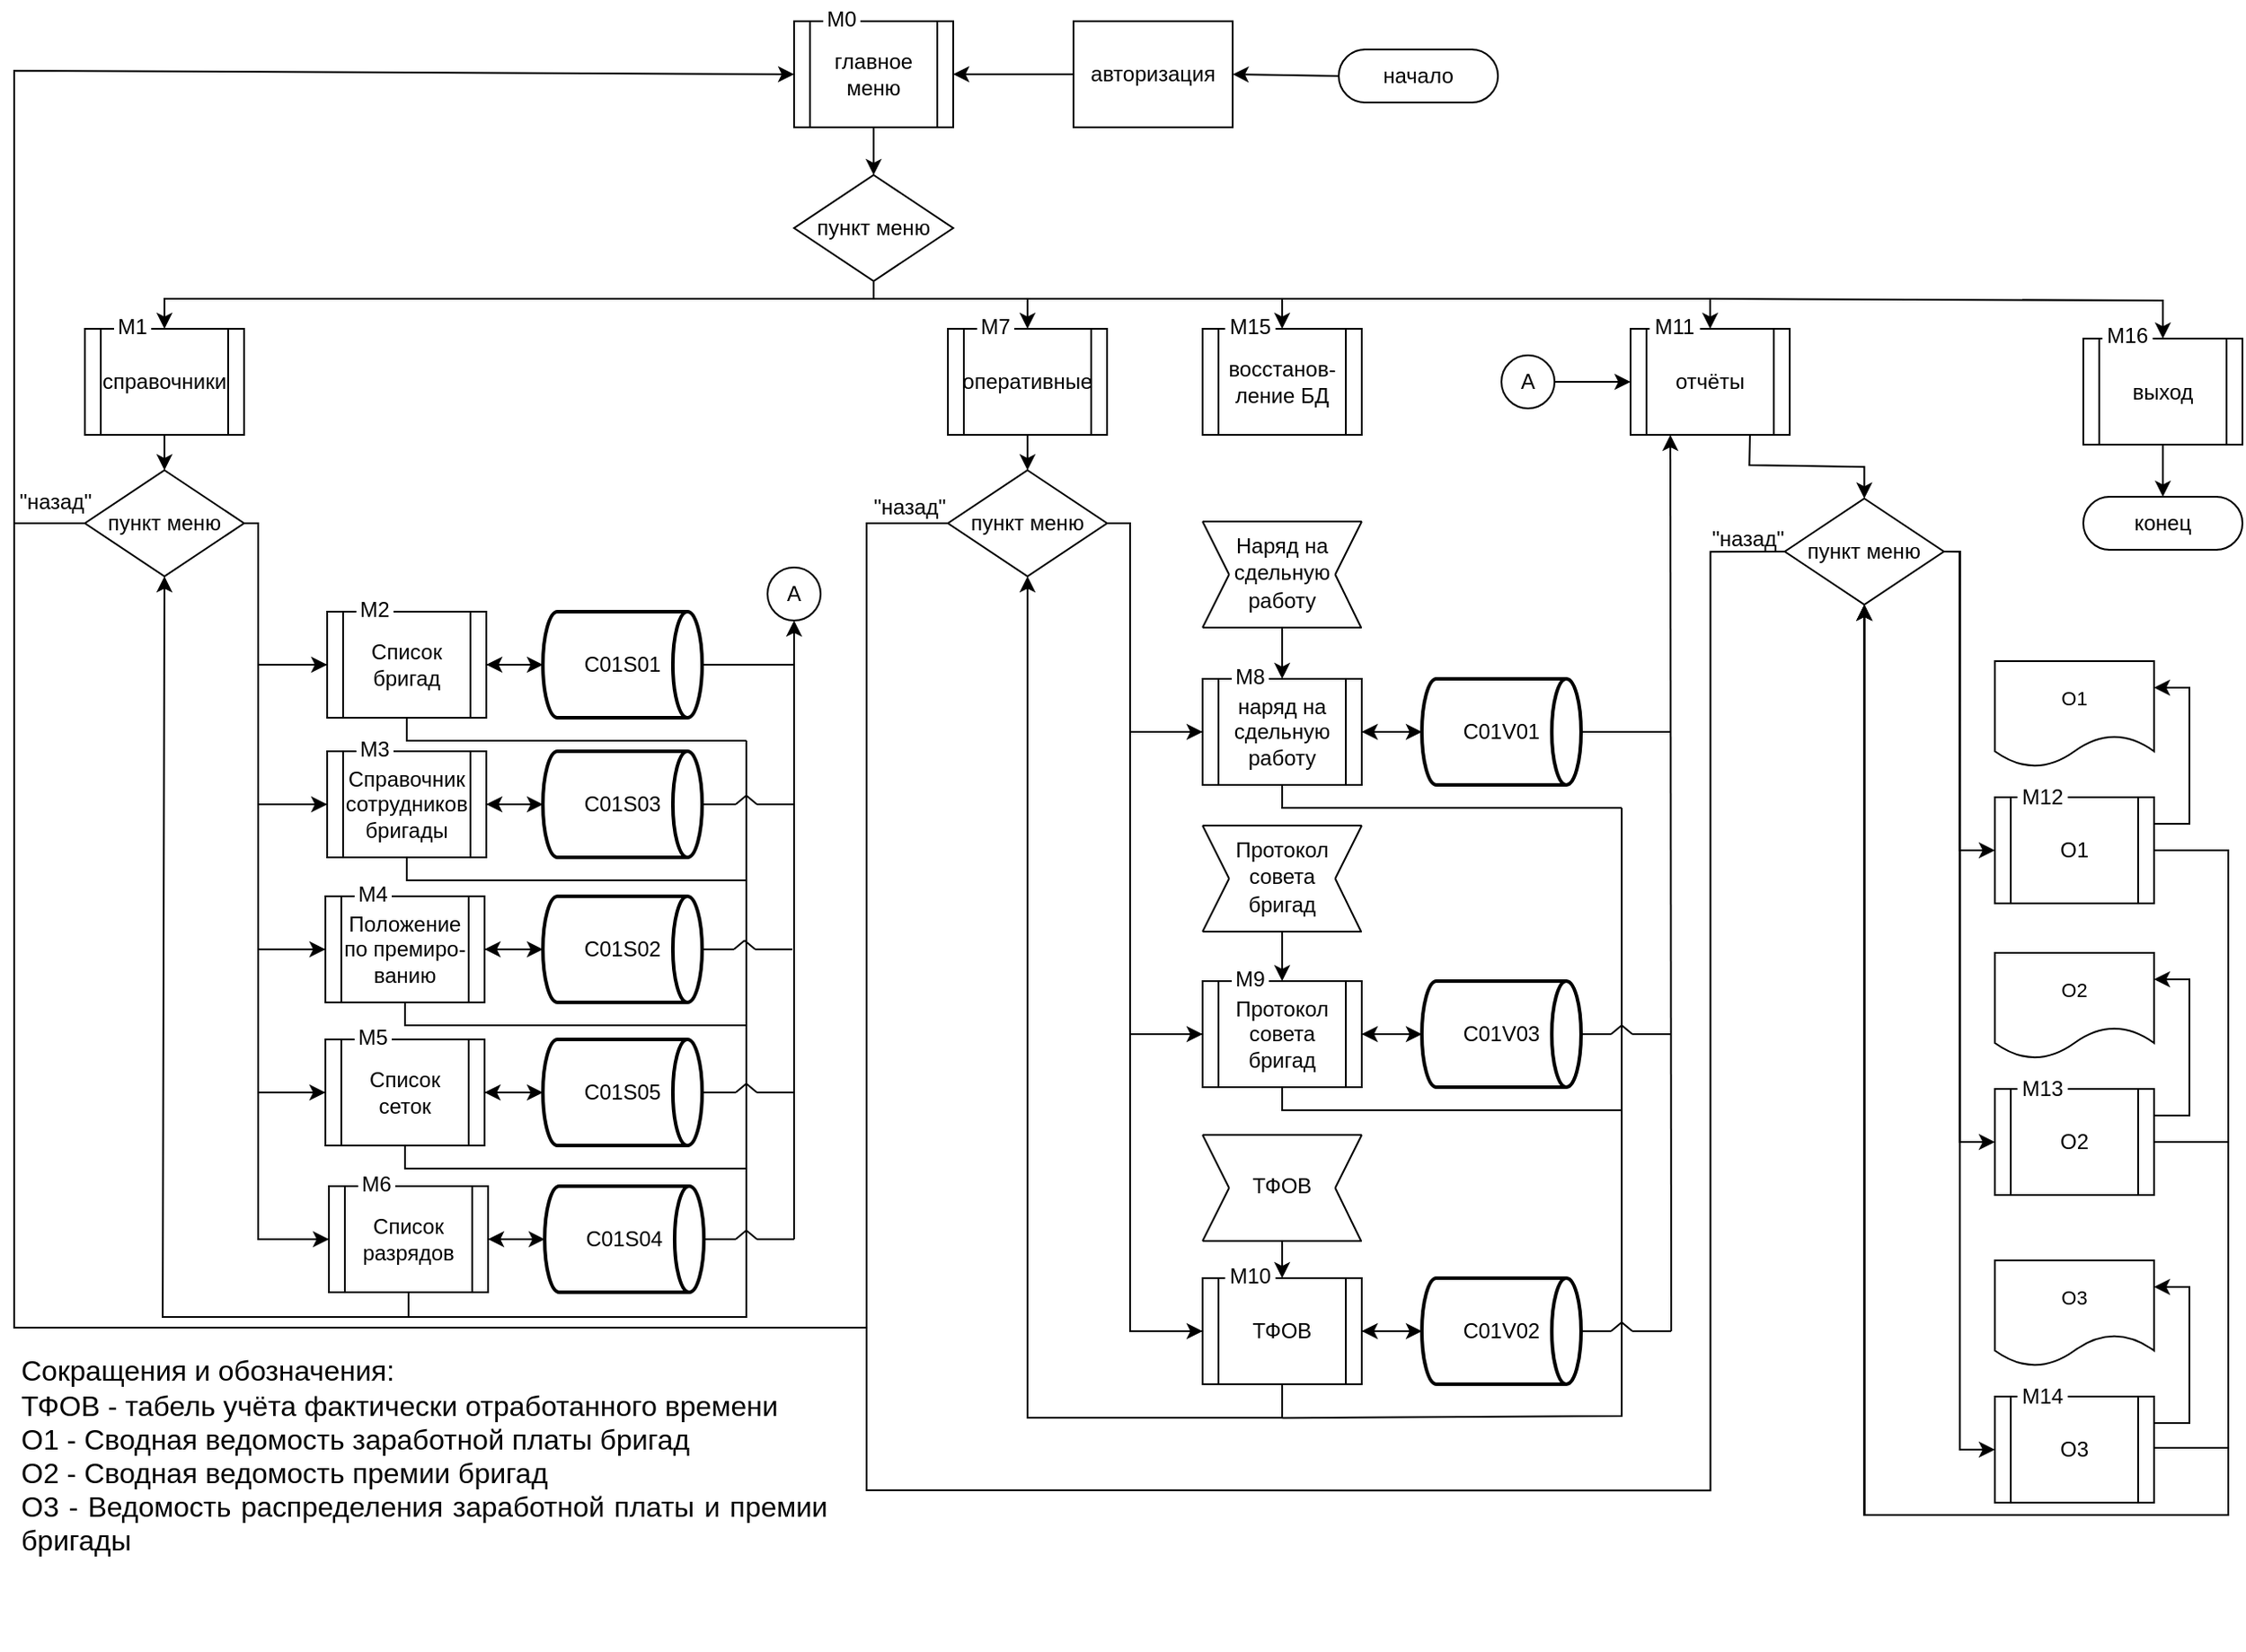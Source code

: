 <mxfile version="21.2.9">
  <diagram name="Страница 1" id="RRHG435p7jU8lpElpWkl">
    <mxGraphModel dx="2438" dy="1016" grid="0" gridSize="1" guides="1" tooltips="1" connect="1" arrows="1" fold="1" page="0" pageScale="1" pageWidth="1654" pageHeight="1169" math="0" shadow="0">
      <root>
        <mxCell id="0" />
        <mxCell id="1" parent="0" />
        <mxCell id="yduK_dM2t1P86b6ys-o--56" value="авторизация" style="rounded=0;whiteSpace=wrap;html=1;" parent="1" vertex="1">
          <mxGeometry x="614.004" y="20.002" width="90" height="60" as="geometry" />
        </mxCell>
        <mxCell id="yduK_dM2t1P86b6ys-o--57" value="пункт меню" style="rhombus;whiteSpace=wrap;html=1;" parent="1" vertex="1">
          <mxGeometry x="456.004" y="107.002" width="90" height="60" as="geometry" />
        </mxCell>
        <mxCell id="yduK_dM2t1P86b6ys-o--58" value="пункт меню" style="rhombus;whiteSpace=wrap;html=1;" parent="1" vertex="1">
          <mxGeometry x="543.004" y="274.002" width="90" height="60" as="geometry" />
        </mxCell>
        <mxCell id="yduK_dM2t1P86b6ys-o--59" value="" style="endArrow=classic;html=1;rounded=0;exitX=0.5;exitY=1;exitDx=0;exitDy=0;entryX=0.5;entryY=0;entryDx=0;entryDy=0;" parent="1" source="yduK_dM2t1P86b6ys-o--57" target="yduK_dM2t1P86b6ys-o--60" edge="1">
          <mxGeometry width="50" height="50" relative="1" as="geometry">
            <mxPoint x="505.004" y="167.002" as="sourcePoint" />
            <mxPoint x="174.004" y="207.002" as="targetPoint" />
            <Array as="points">
              <mxPoint x="501.004" y="177.002" />
              <mxPoint x="100.004" y="177.002" />
            </Array>
          </mxGeometry>
        </mxCell>
        <mxCell id="yduK_dM2t1P86b6ys-o--60" value="справочники" style="shape=process;whiteSpace=wrap;html=1;backgroundOutline=1;" parent="1" vertex="1">
          <mxGeometry x="55.004" y="194.002" width="90" height="60" as="geometry" />
        </mxCell>
        <mxCell id="yduK_dM2t1P86b6ys-o--61" value="пункт меню" style="rhombus;whiteSpace=wrap;html=1;" parent="1" vertex="1">
          <mxGeometry x="55.004" y="274.002" width="90" height="60" as="geometry" />
        </mxCell>
        <mxCell id="yduK_dM2t1P86b6ys-o--62" value="" style="endArrow=classic;html=1;rounded=0;exitX=0;exitY=0.5;exitDx=0;exitDy=0;entryX=0;entryY=0.5;entryDx=0;entryDy=0;" parent="1" source="yduK_dM2t1P86b6ys-o--61" target="yduK_dM2t1P86b6ys-o--71" edge="1">
          <mxGeometry width="50" height="50" relative="1" as="geometry">
            <mxPoint x="65.004" y="274.002" as="sourcePoint" />
            <mxPoint x="162.004" y="84.002" as="targetPoint" />
            <Array as="points">
              <mxPoint x="15.004" y="304.002" />
              <mxPoint x="15.004" y="48.002" />
            </Array>
          </mxGeometry>
        </mxCell>
        <mxCell id="yduK_dM2t1P86b6ys-o--63" value="&lt;span style=&quot;font-weight: 400;&quot;&gt;&lt;font style=&quot;font-size: 12px;&quot;&gt;&quot;назад&quot;&lt;/font&gt;&lt;/span&gt;" style="text;strokeColor=none;fillColor=none;html=1;fontSize=24;fontStyle=1;verticalAlign=middle;align=center;" parent="1" vertex="1">
          <mxGeometry x="20.004" y="277.002" width="35" height="21" as="geometry" />
        </mxCell>
        <mxCell id="yduK_dM2t1P86b6ys-o--64" value="" style="endArrow=classic;html=1;rounded=0;exitX=0.5;exitY=1;exitDx=0;exitDy=0;entryX=0.5;entryY=0;entryDx=0;entryDy=0;" parent="1" source="yduK_dM2t1P86b6ys-o--60" target="yduK_dM2t1P86b6ys-o--61" edge="1">
          <mxGeometry width="50" height="50" relative="1" as="geometry">
            <mxPoint x="190.004" y="292.002" as="sourcePoint" />
            <mxPoint x="240.004" y="242.002" as="targetPoint" />
          </mxGeometry>
        </mxCell>
        <mxCell id="yduK_dM2t1P86b6ys-o--66" value="" style="endArrow=classic;html=1;rounded=0;exitX=1;exitY=0.5;exitDx=0;exitDy=0;entryX=0;entryY=0.5;entryDx=0;entryDy=0;entryPerimeter=0;" parent="1" source="yduK_dM2t1P86b6ys-o--73" target="yduK_dM2t1P86b6ys-o--69" edge="1">
          <mxGeometry width="50" height="50" relative="1" as="geometry">
            <mxPoint x="282.004" y="384.002" as="sourcePoint" />
            <mxPoint x="317.004" y="384.002" as="targetPoint" />
          </mxGeometry>
        </mxCell>
        <mxCell id="yduK_dM2t1P86b6ys-o--68" value="" style="endArrow=classic;html=1;rounded=0;entryX=0;entryY=0.5;entryDx=0;entryDy=0;" parent="1" target="yduK_dM2t1P86b6ys-o--73" edge="1">
          <mxGeometry width="50" height="50" relative="1" as="geometry">
            <mxPoint x="171.004" y="384.002" as="sourcePoint" />
            <mxPoint x="192.004" y="384.002" as="targetPoint" />
          </mxGeometry>
        </mxCell>
        <mxCell id="OQc0qayJawyCyN8wATh--3" style="edgeStyle=orthogonalEdgeStyle;rounded=0;orthogonalLoop=1;jettySize=auto;html=1;exitX=0;exitY=0.5;exitDx=0;exitDy=0;exitPerimeter=0;entryX=1;entryY=0.5;entryDx=0;entryDy=0;" edge="1" parent="1" source="yduK_dM2t1P86b6ys-o--69" target="yduK_dM2t1P86b6ys-o--73">
          <mxGeometry relative="1" as="geometry" />
        </mxCell>
        <mxCell id="yduK_dM2t1P86b6ys-o--69" value="C01S01" style="strokeWidth=2;html=1;shape=mxgraph.flowchart.direct_data;whiteSpace=wrap;" parent="1" vertex="1">
          <mxGeometry x="314.004" y="354.002" width="90" height="60" as="geometry" />
        </mxCell>
        <mxCell id="yduK_dM2t1P86b6ys-o--70" value="М1" style="rounded=0;whiteSpace=wrap;html=1;strokeColor=#ffffff;" parent="1" vertex="1">
          <mxGeometry x="72.004" y="183.002" width="20" height="20" as="geometry" />
        </mxCell>
        <mxCell id="yduK_dM2t1P86b6ys-o--71" value="главное меню" style="shape=process;whiteSpace=wrap;html=1;backgroundOutline=1;" parent="1" vertex="1">
          <mxGeometry x="456.004" y="20.002" width="90" height="60" as="geometry" />
        </mxCell>
        <mxCell id="yduK_dM2t1P86b6ys-o--72" value="М0" style="rounded=0;whiteSpace=wrap;html=1;strokeColor=#ffffff;" parent="1" vertex="1">
          <mxGeometry x="473.004" y="9.002" width="20" height="20" as="geometry" />
        </mxCell>
        <mxCell id="yduK_dM2t1P86b6ys-o--73" value="Список&lt;br&gt;бригад" style="shape=process;whiteSpace=wrap;html=1;backgroundOutline=1;" parent="1" vertex="1">
          <mxGeometry x="192.004" y="354.002" width="90" height="60" as="geometry" />
        </mxCell>
        <mxCell id="yduK_dM2t1P86b6ys-o--74" value="М2" style="rounded=0;whiteSpace=wrap;html=1;strokeColor=#ffffff;" parent="1" vertex="1">
          <mxGeometry x="209.004" y="343.002" width="20" height="20" as="geometry" />
        </mxCell>
        <mxCell id="yduK_dM2t1P86b6ys-o--75" value="" style="endArrow=none;html=1;rounded=0;entryX=0;entryY=0.5;entryDx=0;entryDy=0;exitX=1;exitY=0.5;exitDx=0;exitDy=0;" parent="1" source="yduK_dM2t1P86b6ys-o--61" target="yduK_dM2t1P86b6ys-o--73" edge="1">
          <mxGeometry width="50" height="50" relative="1" as="geometry">
            <mxPoint x="153.004" y="315.002" as="sourcePoint" />
            <mxPoint x="177.004" y="462.002" as="targetPoint" />
            <Array as="points">
              <mxPoint x="153.004" y="304.002" />
              <mxPoint x="153" y="384" />
            </Array>
          </mxGeometry>
        </mxCell>
        <mxCell id="yduK_dM2t1P86b6ys-o--77" value="" style="endArrow=classic;html=1;rounded=0;exitX=1;exitY=0.5;exitDx=0;exitDy=0;entryX=0;entryY=0.5;entryDx=0;entryDy=0;entryPerimeter=0;" parent="1" source="yduK_dM2t1P86b6ys-o--81" target="yduK_dM2t1P86b6ys-o--80" edge="1">
          <mxGeometry width="50" height="50" relative="1" as="geometry">
            <mxPoint x="282.004" y="463.002" as="sourcePoint" />
            <mxPoint x="317.004" y="463.002" as="targetPoint" />
          </mxGeometry>
        </mxCell>
        <mxCell id="yduK_dM2t1P86b6ys-o--79" value="" style="endArrow=classic;html=1;rounded=0;entryX=0;entryY=0.5;entryDx=0;entryDy=0;" parent="1" target="yduK_dM2t1P86b6ys-o--81" edge="1">
          <mxGeometry width="50" height="50" relative="1" as="geometry">
            <mxPoint x="171.004" y="463.002" as="sourcePoint" />
            <mxPoint x="192.004" y="463.002" as="targetPoint" />
          </mxGeometry>
        </mxCell>
        <mxCell id="OQc0qayJawyCyN8wATh--2" style="edgeStyle=orthogonalEdgeStyle;rounded=0;orthogonalLoop=1;jettySize=auto;html=1;exitX=0;exitY=0.5;exitDx=0;exitDy=0;exitPerimeter=0;entryX=1;entryY=0.5;entryDx=0;entryDy=0;" edge="1" parent="1" source="yduK_dM2t1P86b6ys-o--80" target="yduK_dM2t1P86b6ys-o--81">
          <mxGeometry relative="1" as="geometry" />
        </mxCell>
        <mxCell id="yduK_dM2t1P86b6ys-o--80" value="C01S03" style="strokeWidth=2;html=1;shape=mxgraph.flowchart.direct_data;whiteSpace=wrap;" parent="1" vertex="1">
          <mxGeometry x="314.004" y="433.002" width="90" height="60" as="geometry" />
        </mxCell>
        <mxCell id="yduK_dM2t1P86b6ys-o--81" value="Справочник сотрудников бригады" style="shape=process;whiteSpace=wrap;html=1;backgroundOutline=1;" parent="1" vertex="1">
          <mxGeometry x="192.004" y="433.002" width="90" height="60" as="geometry" />
        </mxCell>
        <mxCell id="yduK_dM2t1P86b6ys-o--82" value="М3" style="rounded=0;whiteSpace=wrap;html=1;strokeColor=#ffffff;" parent="1" vertex="1">
          <mxGeometry x="209.004" y="422.002" width="20" height="20" as="geometry" />
        </mxCell>
        <mxCell id="yduK_dM2t1P86b6ys-o--83" value="" style="endArrow=none;html=1;rounded=0;exitX=0;exitY=0.5;exitDx=0;exitDy=0;" parent="1" source="yduK_dM2t1P86b6ys-o--81" edge="1">
          <mxGeometry width="50" height="50" relative="1" as="geometry">
            <mxPoint x="114.004" y="485.002" as="sourcePoint" />
            <mxPoint x="153.004" y="372.002" as="targetPoint" />
            <Array as="points">
              <mxPoint x="153" y="463" />
            </Array>
          </mxGeometry>
        </mxCell>
        <mxCell id="yduK_dM2t1P86b6ys-o--85" value="" style="endArrow=classic;html=1;rounded=0;exitX=1;exitY=0.5;exitDx=0;exitDy=0;entryX=0;entryY=0.5;entryDx=0;entryDy=0;entryPerimeter=0;" parent="1" source="yduK_dM2t1P86b6ys-o--89" target="yduK_dM2t1P86b6ys-o--88" edge="1">
          <mxGeometry width="50" height="50" relative="1" as="geometry">
            <mxPoint x="281.004" y="545.002" as="sourcePoint" />
            <mxPoint x="316.004" y="545.002" as="targetPoint" />
          </mxGeometry>
        </mxCell>
        <mxCell id="yduK_dM2t1P86b6ys-o--87" value="" style="endArrow=classic;html=1;rounded=0;entryX=0;entryY=0.5;entryDx=0;entryDy=0;" parent="1" target="yduK_dM2t1P86b6ys-o--89" edge="1">
          <mxGeometry width="50" height="50" relative="1" as="geometry">
            <mxPoint x="170.004" y="545.002" as="sourcePoint" />
            <mxPoint x="191.004" y="545.002" as="targetPoint" />
          </mxGeometry>
        </mxCell>
        <mxCell id="OQc0qayJawyCyN8wATh--1" style="edgeStyle=orthogonalEdgeStyle;rounded=0;orthogonalLoop=1;jettySize=auto;html=1;exitX=0;exitY=0.5;exitDx=0;exitDy=0;exitPerimeter=0;entryX=1;entryY=0.5;entryDx=0;entryDy=0;" edge="1" parent="1" source="yduK_dM2t1P86b6ys-o--88" target="yduK_dM2t1P86b6ys-o--89">
          <mxGeometry relative="1" as="geometry" />
        </mxCell>
        <mxCell id="yduK_dM2t1P86b6ys-o--88" value="C01S02" style="strokeWidth=2;html=1;shape=mxgraph.flowchart.direct_data;whiteSpace=wrap;" parent="1" vertex="1">
          <mxGeometry x="314.004" y="515.002" width="90" height="60" as="geometry" />
        </mxCell>
        <mxCell id="yduK_dM2t1P86b6ys-o--89" value="Положение по премиро-ванию" style="shape=process;whiteSpace=wrap;html=1;backgroundOutline=1;" parent="1" vertex="1">
          <mxGeometry x="191.004" y="515.002" width="90" height="60" as="geometry" />
        </mxCell>
        <mxCell id="yduK_dM2t1P86b6ys-o--90" value="М4" style="rounded=0;whiteSpace=wrap;html=1;strokeColor=#ffffff;" parent="1" vertex="1">
          <mxGeometry x="208.004" y="504.002" width="20" height="20" as="geometry" />
        </mxCell>
        <mxCell id="yduK_dM2t1P86b6ys-o--91" value="" style="endArrow=none;html=1;rounded=0;entryX=0;entryY=0.5;entryDx=0;entryDy=0;" parent="1" target="yduK_dM2t1P86b6ys-o--89" edge="1">
          <mxGeometry width="50" height="50" relative="1" as="geometry">
            <mxPoint x="153" y="421" as="sourcePoint" />
            <mxPoint x="257.004" y="611.002" as="targetPoint" />
            <Array as="points">
              <mxPoint x="153" y="545" />
            </Array>
          </mxGeometry>
        </mxCell>
        <mxCell id="yduK_dM2t1P86b6ys-o--93" value="" style="endArrow=classic;html=1;rounded=0;exitX=1;exitY=0.5;exitDx=0;exitDy=0;entryX=0;entryY=0.5;entryDx=0;entryDy=0;entryPerimeter=0;" parent="1" source="yduK_dM2t1P86b6ys-o--97" target="yduK_dM2t1P86b6ys-o--96" edge="1">
          <mxGeometry width="50" height="50" relative="1" as="geometry">
            <mxPoint x="281.004" y="626.002" as="sourcePoint" />
            <mxPoint x="316.004" y="626.002" as="targetPoint" />
          </mxGeometry>
        </mxCell>
        <mxCell id="yduK_dM2t1P86b6ys-o--95" value="" style="endArrow=classic;html=1;rounded=0;entryX=0;entryY=0.5;entryDx=0;entryDy=0;" parent="1" target="yduK_dM2t1P86b6ys-o--97" edge="1">
          <mxGeometry width="50" height="50" relative="1" as="geometry">
            <mxPoint x="170.004" y="626.002" as="sourcePoint" />
            <mxPoint x="191.004" y="626.002" as="targetPoint" />
          </mxGeometry>
        </mxCell>
        <mxCell id="OQc0qayJawyCyN8wATh--4" style="edgeStyle=orthogonalEdgeStyle;rounded=0;orthogonalLoop=1;jettySize=auto;html=1;exitX=0;exitY=0.5;exitDx=0;exitDy=0;exitPerimeter=0;entryX=1;entryY=0.5;entryDx=0;entryDy=0;" edge="1" parent="1" source="yduK_dM2t1P86b6ys-o--96" target="yduK_dM2t1P86b6ys-o--97">
          <mxGeometry relative="1" as="geometry" />
        </mxCell>
        <mxCell id="yduK_dM2t1P86b6ys-o--96" value="C01S05" style="strokeWidth=2;html=1;shape=mxgraph.flowchart.direct_data;whiteSpace=wrap;" parent="1" vertex="1">
          <mxGeometry x="314.004" y="596.002" width="90" height="60" as="geometry" />
        </mxCell>
        <mxCell id="yduK_dM2t1P86b6ys-o--97" value="Список сеток" style="shape=process;whiteSpace=wrap;html=1;backgroundOutline=1;" parent="1" vertex="1">
          <mxGeometry x="191.004" y="596.002" width="90" height="60" as="geometry" />
        </mxCell>
        <mxCell id="yduK_dM2t1P86b6ys-o--98" value="М5" style="rounded=0;whiteSpace=wrap;html=1;strokeColor=#ffffff;" parent="1" vertex="1">
          <mxGeometry x="208.004" y="585.002" width="20" height="20" as="geometry" />
        </mxCell>
        <mxCell id="yduK_dM2t1P86b6ys-o--99" value="" style="endArrow=none;html=1;rounded=0;exitX=0;exitY=0.5;exitDx=0;exitDy=0;" parent="1" source="yduK_dM2t1P86b6ys-o--97" edge="1">
          <mxGeometry width="50" height="50" relative="1" as="geometry">
            <mxPoint x="60.004" y="808.002" as="sourcePoint" />
            <mxPoint x="153" y="524" as="targetPoint" />
            <Array as="points">
              <mxPoint x="153" y="626" />
            </Array>
          </mxGeometry>
        </mxCell>
        <mxCell id="yduK_dM2t1P86b6ys-o--101" value="" style="endArrow=classic;html=1;rounded=0;exitX=1;exitY=0.5;exitDx=0;exitDy=0;entryX=0;entryY=0.5;entryDx=0;entryDy=0;entryPerimeter=0;" parent="1" source="yduK_dM2t1P86b6ys-o--105" target="yduK_dM2t1P86b6ys-o--104" edge="1">
          <mxGeometry width="50" height="50" relative="1" as="geometry">
            <mxPoint x="283.004" y="709.002" as="sourcePoint" />
            <mxPoint x="318.004" y="709.002" as="targetPoint" />
          </mxGeometry>
        </mxCell>
        <mxCell id="yduK_dM2t1P86b6ys-o--103" value="" style="endArrow=classic;html=1;rounded=0;entryX=0;entryY=0.5;entryDx=0;entryDy=0;" parent="1" target="yduK_dM2t1P86b6ys-o--105" edge="1">
          <mxGeometry width="50" height="50" relative="1" as="geometry">
            <mxPoint x="172.004" y="709.002" as="sourcePoint" />
            <mxPoint x="193.004" y="709.002" as="targetPoint" />
          </mxGeometry>
        </mxCell>
        <mxCell id="OQc0qayJawyCyN8wATh--9" style="edgeStyle=orthogonalEdgeStyle;rounded=0;orthogonalLoop=1;jettySize=auto;html=1;entryX=1;entryY=0.5;entryDx=0;entryDy=0;" edge="1" parent="1" source="yduK_dM2t1P86b6ys-o--104" target="yduK_dM2t1P86b6ys-o--105">
          <mxGeometry relative="1" as="geometry" />
        </mxCell>
        <mxCell id="yduK_dM2t1P86b6ys-o--104" value="C01S04" style="strokeWidth=2;html=1;shape=mxgraph.flowchart.direct_data;whiteSpace=wrap;" parent="1" vertex="1">
          <mxGeometry x="315.004" y="679.002" width="90" height="60" as="geometry" />
        </mxCell>
        <mxCell id="yduK_dM2t1P86b6ys-o--105" value="Список разрядов" style="shape=process;whiteSpace=wrap;html=1;backgroundOutline=1;" parent="1" vertex="1">
          <mxGeometry x="193.004" y="679.002" width="90" height="60" as="geometry" />
        </mxCell>
        <mxCell id="yduK_dM2t1P86b6ys-o--106" value="М6" style="rounded=0;whiteSpace=wrap;html=1;strokeColor=#ffffff;" parent="1" vertex="1">
          <mxGeometry x="210.004" y="668.002" width="20" height="20" as="geometry" />
        </mxCell>
        <mxCell id="yduK_dM2t1P86b6ys-o--107" value="" style="endArrow=none;html=1;rounded=0;entryX=0;entryY=0.5;entryDx=0;entryDy=0;" parent="1" target="yduK_dM2t1P86b6ys-o--105" edge="1">
          <mxGeometry width="50" height="50" relative="1" as="geometry">
            <mxPoint x="153.004" y="604.002" as="sourcePoint" />
            <mxPoint x="272.004" y="691.002" as="targetPoint" />
            <Array as="points">
              <mxPoint x="153" y="709" />
            </Array>
          </mxGeometry>
        </mxCell>
        <mxCell id="yduK_dM2t1P86b6ys-o--108" value="" style="endArrow=none;html=1;rounded=0;exitX=0.5;exitY=1;exitDx=0;exitDy=0;" parent="1" source="yduK_dM2t1P86b6ys-o--73" edge="1">
          <mxGeometry width="50" height="50" relative="1" as="geometry">
            <mxPoint x="318.004" y="429.002" as="sourcePoint" />
            <mxPoint x="429.004" y="427.002" as="targetPoint" />
            <Array as="points">
              <mxPoint x="237.004" y="427.002" />
            </Array>
          </mxGeometry>
        </mxCell>
        <mxCell id="yduK_dM2t1P86b6ys-o--109" value="" style="endArrow=none;html=1;rounded=0;exitX=0.5;exitY=1;exitDx=0;exitDy=0;" parent="1" source="yduK_dM2t1P86b6ys-o--81" edge="1">
          <mxGeometry width="50" height="50" relative="1" as="geometry">
            <mxPoint x="231.004" y="493.002" as="sourcePoint" />
            <mxPoint x="429.004" y="506.002" as="targetPoint" />
            <Array as="points">
              <mxPoint x="237.004" y="506.002" />
            </Array>
          </mxGeometry>
        </mxCell>
        <mxCell id="yduK_dM2t1P86b6ys-o--110" value="" style="endArrow=none;html=1;rounded=0;exitX=0.5;exitY=1;exitDx=0;exitDy=0;" parent="1" source="yduK_dM2t1P86b6ys-o--89" edge="1">
          <mxGeometry width="50" height="50" relative="1" as="geometry">
            <mxPoint x="237.004" y="575.002" as="sourcePoint" />
            <mxPoint x="429" y="588" as="targetPoint" />
            <Array as="points">
              <mxPoint x="236.004" y="588.002" />
            </Array>
          </mxGeometry>
        </mxCell>
        <mxCell id="yduK_dM2t1P86b6ys-o--111" value="" style="endArrow=classic;html=1;rounded=0;exitX=0.5;exitY=1;exitDx=0;exitDy=0;entryX=0.5;entryY=0;entryDx=0;entryDy=0;" parent="1" source="yduK_dM2t1P86b6ys-o--71" target="yduK_dM2t1P86b6ys-o--57" edge="1">
          <mxGeometry width="50" height="50" relative="1" as="geometry">
            <mxPoint x="432.004" y="68.002" as="sourcePoint" />
            <mxPoint x="482.004" y="18.002" as="targetPoint" />
          </mxGeometry>
        </mxCell>
        <mxCell id="yduK_dM2t1P86b6ys-o--112" value="" style="endArrow=classic;html=1;rounded=0;exitX=0;exitY=0.5;exitDx=0;exitDy=0;entryX=1;entryY=0.5;entryDx=0;entryDy=0;" parent="1" source="yduK_dM2t1P86b6ys-o--56" target="yduK_dM2t1P86b6ys-o--71" edge="1">
          <mxGeometry width="50" height="50" relative="1" as="geometry">
            <mxPoint x="432.004" y="29.002" as="sourcePoint" />
            <mxPoint x="482.004" y="-20.998" as="targetPoint" />
          </mxGeometry>
        </mxCell>
        <mxCell id="yduK_dM2t1P86b6ys-o--113" value="" style="endArrow=none;html=1;rounded=0;exitX=0.5;exitY=1;exitDx=0;exitDy=0;" parent="1" source="yduK_dM2t1P86b6ys-o--97" edge="1">
          <mxGeometry width="50" height="50" relative="1" as="geometry">
            <mxPoint x="237.004" y="656.002" as="sourcePoint" />
            <mxPoint x="429" y="669" as="targetPoint" />
            <Array as="points">
              <mxPoint x="236.004" y="669.002" />
            </Array>
          </mxGeometry>
        </mxCell>
        <mxCell id="yduK_dM2t1P86b6ys-o--114" value="" style="endArrow=classic;html=1;rounded=0;entryX=0.5;entryY=1;entryDx=0;entryDy=0;exitX=0.5;exitY=1;exitDx=0;exitDy=0;" parent="1" source="yduK_dM2t1P86b6ys-o--105" target="yduK_dM2t1P86b6ys-o--61" edge="1">
          <mxGeometry width="50" height="50" relative="1" as="geometry">
            <mxPoint x="111.004" y="993.002" as="sourcePoint" />
            <mxPoint x="248.004" y="495.002" as="targetPoint" />
            <Array as="points">
              <mxPoint x="238" y="753" />
              <mxPoint x="174" y="753" />
              <mxPoint x="99" y="753" />
            </Array>
          </mxGeometry>
        </mxCell>
        <mxCell id="yduK_dM2t1P86b6ys-o--115" value="" style="endArrow=none;html=1;rounded=0;" parent="1" edge="1">
          <mxGeometry width="50" height="50" relative="1" as="geometry">
            <mxPoint x="238" y="753" as="sourcePoint" />
            <mxPoint x="429" y="427" as="targetPoint" />
            <Array as="points">
              <mxPoint x="336" y="753" />
              <mxPoint x="429" y="753" />
            </Array>
          </mxGeometry>
        </mxCell>
        <mxCell id="yduK_dM2t1P86b6ys-o--116" value="" style="endArrow=none;html=1;rounded=0;exitX=1;exitY=0.5;exitDx=0;exitDy=0;exitPerimeter=0;" parent="1" source="yduK_dM2t1P86b6ys-o--80" edge="1">
          <mxGeometry width="50" height="50" relative="1" as="geometry">
            <mxPoint x="426.004" y="493.002" as="sourcePoint" />
            <mxPoint x="423.004" y="463.002" as="targetPoint" />
          </mxGeometry>
        </mxCell>
        <mxCell id="yduK_dM2t1P86b6ys-o--117" value="" style="endArrow=none;html=1;rounded=0;" parent="1" edge="1">
          <mxGeometry width="50" height="50" relative="1" as="geometry">
            <mxPoint x="423.004" y="463.002" as="sourcePoint" />
            <mxPoint x="429.004" y="458.002" as="targetPoint" />
          </mxGeometry>
        </mxCell>
        <mxCell id="yduK_dM2t1P86b6ys-o--118" value="" style="endArrow=none;html=1;rounded=0;" parent="1" edge="1">
          <mxGeometry width="50" height="50" relative="1" as="geometry">
            <mxPoint x="429.004" y="458.002" as="sourcePoint" />
            <mxPoint x="435.004" y="463.002" as="targetPoint" />
          </mxGeometry>
        </mxCell>
        <mxCell id="yduK_dM2t1P86b6ys-o--119" value="" style="endArrow=none;html=1;rounded=0;" parent="1" edge="1">
          <mxGeometry width="50" height="50" relative="1" as="geometry">
            <mxPoint x="435.004" y="463.002" as="sourcePoint" />
            <mxPoint x="456.004" y="463.002" as="targetPoint" />
          </mxGeometry>
        </mxCell>
        <mxCell id="yduK_dM2t1P86b6ys-o--120" value="" style="endArrow=none;html=1;rounded=0;exitX=1;exitY=0.5;exitDx=0;exitDy=0;exitPerimeter=0;" parent="1" edge="1" source="yduK_dM2t1P86b6ys-o--88">
          <mxGeometry width="50" height="50" relative="1" as="geometry">
            <mxPoint x="393.004" y="545.002" as="sourcePoint" />
            <mxPoint x="422.004" y="545.002" as="targetPoint" />
          </mxGeometry>
        </mxCell>
        <mxCell id="yduK_dM2t1P86b6ys-o--121" value="" style="endArrow=none;html=1;rounded=0;" parent="1" edge="1">
          <mxGeometry width="50" height="50" relative="1" as="geometry">
            <mxPoint x="422.004" y="545.002" as="sourcePoint" />
            <mxPoint x="428.004" y="540.002" as="targetPoint" />
          </mxGeometry>
        </mxCell>
        <mxCell id="yduK_dM2t1P86b6ys-o--122" value="" style="endArrow=none;html=1;rounded=0;" parent="1" edge="1">
          <mxGeometry width="50" height="50" relative="1" as="geometry">
            <mxPoint x="428.004" y="540.002" as="sourcePoint" />
            <mxPoint x="434.004" y="545.002" as="targetPoint" />
          </mxGeometry>
        </mxCell>
        <mxCell id="yduK_dM2t1P86b6ys-o--123" value="" style="endArrow=none;html=1;rounded=0;" parent="1" edge="1">
          <mxGeometry width="50" height="50" relative="1" as="geometry">
            <mxPoint x="434.004" y="545.002" as="sourcePoint" />
            <mxPoint x="455.004" y="545.002" as="targetPoint" />
          </mxGeometry>
        </mxCell>
        <mxCell id="yduK_dM2t1P86b6ys-o--124" value="" style="endArrow=none;html=1;rounded=0;exitX=1;exitY=0.5;exitDx=0;exitDy=0;exitPerimeter=0;" parent="1" edge="1" source="yduK_dM2t1P86b6ys-o--96">
          <mxGeometry width="50" height="50" relative="1" as="geometry">
            <mxPoint x="393.004" y="626.002" as="sourcePoint" />
            <mxPoint x="423" y="626" as="targetPoint" />
          </mxGeometry>
        </mxCell>
        <mxCell id="yduK_dM2t1P86b6ys-o--125" value="" style="endArrow=none;html=1;rounded=0;" parent="1" edge="1">
          <mxGeometry width="50" height="50" relative="1" as="geometry">
            <mxPoint x="423.004" y="626.002" as="sourcePoint" />
            <mxPoint x="429.004" y="621.002" as="targetPoint" />
          </mxGeometry>
        </mxCell>
        <mxCell id="yduK_dM2t1P86b6ys-o--126" value="" style="endArrow=none;html=1;rounded=0;" parent="1" edge="1">
          <mxGeometry width="50" height="50" relative="1" as="geometry">
            <mxPoint x="429.004" y="621.002" as="sourcePoint" />
            <mxPoint x="435.004" y="626.002" as="targetPoint" />
          </mxGeometry>
        </mxCell>
        <mxCell id="yduK_dM2t1P86b6ys-o--127" value="" style="endArrow=none;html=1;rounded=0;" parent="1" edge="1">
          <mxGeometry width="50" height="50" relative="1" as="geometry">
            <mxPoint x="435.004" y="626.002" as="sourcePoint" />
            <mxPoint x="456.004" y="626.002" as="targetPoint" />
          </mxGeometry>
        </mxCell>
        <mxCell id="yduK_dM2t1P86b6ys-o--128" value="" style="endArrow=none;html=1;rounded=0;exitX=1;exitY=0.5;exitDx=0;exitDy=0;exitPerimeter=0;" parent="1" edge="1" source="yduK_dM2t1P86b6ys-o--104">
          <mxGeometry width="50" height="50" relative="1" as="geometry">
            <mxPoint x="395.004" y="710.002" as="sourcePoint" />
            <mxPoint x="423" y="709" as="targetPoint" />
          </mxGeometry>
        </mxCell>
        <mxCell id="yduK_dM2t1P86b6ys-o--129" value="" style="endArrow=none;html=1;rounded=0;" parent="1" edge="1">
          <mxGeometry width="50" height="50" relative="1" as="geometry">
            <mxPoint x="423.004" y="709.002" as="sourcePoint" />
            <mxPoint x="429.004" y="704.002" as="targetPoint" />
          </mxGeometry>
        </mxCell>
        <mxCell id="yduK_dM2t1P86b6ys-o--130" value="" style="endArrow=none;html=1;rounded=0;" parent="1" edge="1">
          <mxGeometry width="50" height="50" relative="1" as="geometry">
            <mxPoint x="429.004" y="704.002" as="sourcePoint" />
            <mxPoint x="435.004" y="709.002" as="targetPoint" />
          </mxGeometry>
        </mxCell>
        <mxCell id="yduK_dM2t1P86b6ys-o--131" value="" style="endArrow=none;html=1;rounded=0;" parent="1" edge="1">
          <mxGeometry width="50" height="50" relative="1" as="geometry">
            <mxPoint x="435.004" y="709.002" as="sourcePoint" />
            <mxPoint x="456.004" y="709.002" as="targetPoint" />
          </mxGeometry>
        </mxCell>
        <mxCell id="yduK_dM2t1P86b6ys-o--132" value="&lt;span style=&quot;font-weight: 400;&quot;&gt;&lt;font style=&quot;font-size: 12px;&quot;&gt;&quot;назад&quot;&lt;/font&gt;&lt;/span&gt;" style="text;strokeColor=none;fillColor=none;html=1;fontSize=24;fontStyle=1;verticalAlign=middle;align=center;" parent="1" vertex="1">
          <mxGeometry x="503.004" y="280.002" width="35" height="21" as="geometry" />
        </mxCell>
        <mxCell id="yduK_dM2t1P86b6ys-o--133" value="" style="endArrow=none;html=1;rounded=0;exitX=0;exitY=0.5;exitDx=0;exitDy=0;" parent="1" source="yduK_dM2t1P86b6ys-o--58" edge="1">
          <mxGeometry width="50" height="50" relative="1" as="geometry">
            <mxPoint x="496.004" y="421.002" as="sourcePoint" />
            <mxPoint x="15.004" y="304.002" as="targetPoint" />
            <Array as="points">
              <mxPoint x="497.004" y="304.002" />
              <mxPoint x="497" y="759" />
              <mxPoint x="247" y="759" />
              <mxPoint x="15" y="759" />
            </Array>
          </mxGeometry>
        </mxCell>
        <mxCell id="yduK_dM2t1P86b6ys-o--134" value="А" style="ellipse;whiteSpace=wrap;html=1;" parent="1" vertex="1">
          <mxGeometry x="441.004" y="329.002" width="30" height="30" as="geometry" />
        </mxCell>
        <mxCell id="yduK_dM2t1P86b6ys-o--135" value="" style="endArrow=none;html=1;rounded=0;" parent="1" edge="1">
          <mxGeometry width="50" height="50" relative="1" as="geometry">
            <mxPoint x="456" y="709" as="sourcePoint" />
            <mxPoint x="456.004" y="413.002" as="targetPoint" />
          </mxGeometry>
        </mxCell>
        <mxCell id="yduK_dM2t1P86b6ys-o--136" value="" style="endArrow=classic;html=1;rounded=0;entryX=0.5;entryY=1;entryDx=0;entryDy=0;" parent="1" target="yduK_dM2t1P86b6ys-o--134" edge="1">
          <mxGeometry width="50" height="50" relative="1" as="geometry">
            <mxPoint x="456.004" y="413.002" as="sourcePoint" />
            <mxPoint x="504.004" y="355.002" as="targetPoint" />
          </mxGeometry>
        </mxCell>
        <mxCell id="yduK_dM2t1P86b6ys-o--137" value="" style="endArrow=none;html=1;rounded=0;exitX=1;exitY=0.5;exitDx=0;exitDy=0;exitPerimeter=0;" parent="1" source="yduK_dM2t1P86b6ys-o--69" edge="1">
          <mxGeometry width="50" height="50" relative="1" as="geometry">
            <mxPoint x="454.004" y="367.002" as="sourcePoint" />
            <mxPoint x="456.004" y="384.002" as="targetPoint" />
          </mxGeometry>
        </mxCell>
        <mxCell id="yduK_dM2t1P86b6ys-o--138" value="оперативные" style="shape=process;whiteSpace=wrap;html=1;backgroundOutline=1;" parent="1" vertex="1">
          <mxGeometry x="543.004" y="194.002" width="90" height="60" as="geometry" />
        </mxCell>
        <mxCell id="yduK_dM2t1P86b6ys-o--139" value="М7" style="rounded=0;whiteSpace=wrap;html=1;strokeColor=#ffffff;" parent="1" vertex="1">
          <mxGeometry x="560.004" y="183.002" width="20" height="20" as="geometry" />
        </mxCell>
        <mxCell id="yduK_dM2t1P86b6ys-o--140" value="" style="endArrow=classic;html=1;rounded=0;exitX=0.5;exitY=1;exitDx=0;exitDy=0;entryX=0.5;entryY=0;entryDx=0;entryDy=0;" parent="1" source="yduK_dM2t1P86b6ys-o--57" target="yduK_dM2t1P86b6ys-o--138" edge="1">
          <mxGeometry width="50" height="50" relative="1" as="geometry">
            <mxPoint x="497.004" y="225.002" as="sourcePoint" />
            <mxPoint x="547.004" y="175.002" as="targetPoint" />
            <Array as="points">
              <mxPoint x="501.004" y="177.002" />
              <mxPoint x="588.004" y="177.002" />
            </Array>
          </mxGeometry>
        </mxCell>
        <mxCell id="yduK_dM2t1P86b6ys-o--141" value="" style="endArrow=classic;html=1;rounded=0;exitX=0.5;exitY=1;exitDx=0;exitDy=0;entryX=0.5;entryY=0;entryDx=0;entryDy=0;" parent="1" source="yduK_dM2t1P86b6ys-o--138" target="yduK_dM2t1P86b6ys-o--58" edge="1">
          <mxGeometry width="50" height="50" relative="1" as="geometry">
            <mxPoint x="511.004" y="268.002" as="sourcePoint" />
            <mxPoint x="561.004" y="218.002" as="targetPoint" />
          </mxGeometry>
        </mxCell>
        <mxCell id="yduK_dM2t1P86b6ys-o--143" value="" style="endArrow=classic;html=1;rounded=0;exitX=1;exitY=0.5;exitDx=0;exitDy=0;entryX=0;entryY=0.5;entryDx=0;entryDy=0;entryPerimeter=0;" parent="1" source="yduK_dM2t1P86b6ys-o--147" target="yduK_dM2t1P86b6ys-o--146" edge="1">
          <mxGeometry width="50" height="50" relative="1" as="geometry">
            <mxPoint x="777.004" y="422.002" as="sourcePoint" />
            <mxPoint x="812.004" y="422.002" as="targetPoint" />
          </mxGeometry>
        </mxCell>
        <mxCell id="yduK_dM2t1P86b6ys-o--145" value="" style="endArrow=classic;html=1;rounded=0;entryX=0;entryY=0.5;entryDx=0;entryDy=0;" parent="1" target="yduK_dM2t1P86b6ys-o--147" edge="1">
          <mxGeometry width="50" height="50" relative="1" as="geometry">
            <mxPoint x="666.004" y="422.002" as="sourcePoint" />
            <mxPoint x="687.004" y="422.002" as="targetPoint" />
          </mxGeometry>
        </mxCell>
        <mxCell id="OQc0qayJawyCyN8wATh--45" style="edgeStyle=orthogonalEdgeStyle;rounded=0;orthogonalLoop=1;jettySize=auto;html=1;entryX=1;entryY=0.5;entryDx=0;entryDy=0;" edge="1" parent="1" source="yduK_dM2t1P86b6ys-o--146" target="yduK_dM2t1P86b6ys-o--147">
          <mxGeometry relative="1" as="geometry" />
        </mxCell>
        <mxCell id="yduK_dM2t1P86b6ys-o--146" value="C01V01" style="strokeWidth=2;html=1;shape=mxgraph.flowchart.direct_data;whiteSpace=wrap;" parent="1" vertex="1">
          <mxGeometry x="811.004" y="392.002" width="90" height="60" as="geometry" />
        </mxCell>
        <mxCell id="yduK_dM2t1P86b6ys-o--147" value="наряд на сдельную работу" style="shape=process;whiteSpace=wrap;html=1;backgroundOutline=1;" parent="1" vertex="1">
          <mxGeometry x="687.004" y="392.002" width="90" height="60" as="geometry" />
        </mxCell>
        <mxCell id="yduK_dM2t1P86b6ys-o--148" value="М8" style="rounded=0;whiteSpace=wrap;html=1;strokeColor=#ffffff;" parent="1" vertex="1">
          <mxGeometry x="704.004" y="381.002" width="20" height="20" as="geometry" />
        </mxCell>
        <mxCell id="yduK_dM2t1P86b6ys-o--149" value="" style="endArrow=none;html=1;rounded=0;exitX=1;exitY=0.5;exitDx=0;exitDy=0;entryX=0;entryY=0.5;entryDx=0;entryDy=0;" parent="1" source="yduK_dM2t1P86b6ys-o--58" target="yduK_dM2t1P86b6ys-o--147" edge="1">
          <mxGeometry width="50" height="50" relative="1" as="geometry">
            <mxPoint x="615.004" y="387.002" as="sourcePoint" />
            <mxPoint x="665.004" y="337.002" as="targetPoint" />
            <Array as="points">
              <mxPoint x="646.004" y="304.002" />
              <mxPoint x="646.004" y="422.002" />
            </Array>
          </mxGeometry>
        </mxCell>
        <mxCell id="yduK_dM2t1P86b6ys-o--151" value="" style="endArrow=classic;html=1;rounded=0;exitX=1;exitY=0.5;exitDx=0;exitDy=0;entryX=0;entryY=0.5;entryDx=0;entryDy=0;entryPerimeter=0;" parent="1" source="yduK_dM2t1P86b6ys-o--155" target="yduK_dM2t1P86b6ys-o--154" edge="1">
          <mxGeometry width="50" height="50" relative="1" as="geometry">
            <mxPoint x="777.004" y="593.002" as="sourcePoint" />
            <mxPoint x="812.004" y="593.002" as="targetPoint" />
          </mxGeometry>
        </mxCell>
        <mxCell id="yduK_dM2t1P86b6ys-o--153" value="" style="endArrow=classic;html=1;rounded=0;entryX=0;entryY=0.5;entryDx=0;entryDy=0;" parent="1" target="yduK_dM2t1P86b6ys-o--155" edge="1">
          <mxGeometry width="50" height="50" relative="1" as="geometry">
            <mxPoint x="666.004" y="593.002" as="sourcePoint" />
            <mxPoint x="687.004" y="593.002" as="targetPoint" />
          </mxGeometry>
        </mxCell>
        <mxCell id="OQc0qayJawyCyN8wATh--46" style="edgeStyle=orthogonalEdgeStyle;rounded=0;orthogonalLoop=1;jettySize=auto;html=1;exitX=0;exitY=0.5;exitDx=0;exitDy=0;exitPerimeter=0;entryX=1;entryY=0.5;entryDx=0;entryDy=0;" edge="1" parent="1" source="yduK_dM2t1P86b6ys-o--154" target="yduK_dM2t1P86b6ys-o--155">
          <mxGeometry relative="1" as="geometry" />
        </mxCell>
        <mxCell id="yduK_dM2t1P86b6ys-o--154" value="C01V03" style="strokeWidth=2;html=1;shape=mxgraph.flowchart.direct_data;whiteSpace=wrap;" parent="1" vertex="1">
          <mxGeometry x="811.004" y="563.002" width="90" height="60" as="geometry" />
        </mxCell>
        <mxCell id="yduK_dM2t1P86b6ys-o--155" value="Протокол совета бригад" style="shape=process;whiteSpace=wrap;html=1;backgroundOutline=1;" parent="1" vertex="1">
          <mxGeometry x="687.004" y="563.002" width="90" height="60" as="geometry" />
        </mxCell>
        <mxCell id="yduK_dM2t1P86b6ys-o--156" value="М9" style="rounded=0;whiteSpace=wrap;html=1;strokeColor=#ffffff;" parent="1" vertex="1">
          <mxGeometry x="704.004" y="552.002" width="20" height="20" as="geometry" />
        </mxCell>
        <mxCell id="yduK_dM2t1P86b6ys-o--158" value="" style="endArrow=classic;html=1;rounded=0;exitX=1;exitY=0.5;exitDx=0;exitDy=0;entryX=0;entryY=0.5;entryDx=0;entryDy=0;entryPerimeter=0;" parent="1" source="yduK_dM2t1P86b6ys-o--162" target="yduK_dM2t1P86b6ys-o--161" edge="1">
          <mxGeometry width="50" height="50" relative="1" as="geometry">
            <mxPoint x="777.004" y="761.002" as="sourcePoint" />
            <mxPoint x="812.004" y="761.002" as="targetPoint" />
          </mxGeometry>
        </mxCell>
        <mxCell id="yduK_dM2t1P86b6ys-o--160" value="" style="endArrow=classic;html=1;rounded=0;entryX=0;entryY=0.5;entryDx=0;entryDy=0;" parent="1" target="yduK_dM2t1P86b6ys-o--162" edge="1">
          <mxGeometry width="50" height="50" relative="1" as="geometry">
            <mxPoint x="666.004" y="761.002" as="sourcePoint" />
            <mxPoint x="687.004" y="761.002" as="targetPoint" />
          </mxGeometry>
        </mxCell>
        <mxCell id="OQc0qayJawyCyN8wATh--47" style="edgeStyle=orthogonalEdgeStyle;rounded=0;orthogonalLoop=1;jettySize=auto;html=1;exitX=0;exitY=0.5;exitDx=0;exitDy=0;exitPerimeter=0;" edge="1" parent="1" source="yduK_dM2t1P86b6ys-o--161" target="yduK_dM2t1P86b6ys-o--162">
          <mxGeometry relative="1" as="geometry" />
        </mxCell>
        <mxCell id="yduK_dM2t1P86b6ys-o--161" value="C01V02" style="strokeWidth=2;html=1;shape=mxgraph.flowchart.direct_data;whiteSpace=wrap;" parent="1" vertex="1">
          <mxGeometry x="811.004" y="731.002" width="90" height="60" as="geometry" />
        </mxCell>
        <mxCell id="yduK_dM2t1P86b6ys-o--162" value="ТФОВ" style="shape=process;whiteSpace=wrap;html=1;backgroundOutline=1;" parent="1" vertex="1">
          <mxGeometry x="687.004" y="731.002" width="90" height="60" as="geometry" />
        </mxCell>
        <mxCell id="yduK_dM2t1P86b6ys-o--163" value="М10" style="rounded=0;whiteSpace=wrap;html=1;strokeColor=#ffffff;" parent="1" vertex="1">
          <mxGeometry x="700.254" y="720.002" width="27.5" height="20" as="geometry" />
        </mxCell>
        <mxCell id="yduK_dM2t1P86b6ys-o--164" value="" style="endArrow=none;html=1;rounded=0;entryX=0;entryY=0.5;entryDx=0;entryDy=0;" parent="1" target="yduK_dM2t1P86b6ys-o--155" edge="1">
          <mxGeometry width="50" height="50" relative="1" as="geometry">
            <mxPoint x="646.004" y="422.002" as="sourcePoint" />
            <mxPoint x="750.004" y="460.002" as="targetPoint" />
            <Array as="points">
              <mxPoint x="646.004" y="593.002" />
            </Array>
          </mxGeometry>
        </mxCell>
        <mxCell id="yduK_dM2t1P86b6ys-o--165" value="" style="endArrow=none;html=1;rounded=0;entryX=0;entryY=0.5;entryDx=0;entryDy=0;" parent="1" target="yduK_dM2t1P86b6ys-o--162" edge="1">
          <mxGeometry width="50" height="50" relative="1" as="geometry">
            <mxPoint x="646.004" y="592.002" as="sourcePoint" />
            <mxPoint x="752.004" y="661.002" as="targetPoint" />
            <Array as="points">
              <mxPoint x="646.004" y="761.002" />
            </Array>
          </mxGeometry>
        </mxCell>
        <mxCell id="yduK_dM2t1P86b6ys-o--166" value="" style="endArrow=classic;html=1;rounded=0;exitX=0;exitY=0.5;exitDx=0;exitDy=0;entryX=1;entryY=0.5;entryDx=0;entryDy=0;" parent="1" source="yduK_dM2t1P86b6ys-o--171" target="yduK_dM2t1P86b6ys-o--56" edge="1">
          <mxGeometry width="50" height="50" relative="1" as="geometry">
            <mxPoint x="501.004" y="-84.998" as="sourcePoint" />
            <mxPoint x="631.004" y="-42.998" as="targetPoint" />
          </mxGeometry>
        </mxCell>
        <mxCell id="yduK_dM2t1P86b6ys-o--167" value="" style="endArrow=classic;html=1;rounded=0;entryX=0.5;entryY=1;entryDx=0;entryDy=0;exitX=0.5;exitY=1;exitDx=0;exitDy=0;" parent="1" source="yduK_dM2t1P86b6ys-o--162" target="yduK_dM2t1P86b6ys-o--58" edge="1">
          <mxGeometry width="50" height="50" relative="1" as="geometry">
            <mxPoint x="677.004" y="661.002" as="sourcePoint" />
            <mxPoint x="727.004" y="611.002" as="targetPoint" />
            <Array as="points">
              <mxPoint x="732.004" y="810.002" />
              <mxPoint x="588.004" y="810.002" />
            </Array>
          </mxGeometry>
        </mxCell>
        <mxCell id="yduK_dM2t1P86b6ys-o--168" value="" style="endArrow=none;html=1;rounded=0;exitX=0.5;exitY=1;exitDx=0;exitDy=0;" parent="1" source="yduK_dM2t1P86b6ys-o--147" edge="1">
          <mxGeometry width="50" height="50" relative="1" as="geometry">
            <mxPoint x="732.004" y="452.002" as="sourcePoint" />
            <mxPoint x="924.004" y="465.002" as="targetPoint" />
            <Array as="points">
              <mxPoint x="732.004" y="465.002" />
            </Array>
          </mxGeometry>
        </mxCell>
        <mxCell id="yduK_dM2t1P86b6ys-o--169" value="" style="endArrow=none;html=1;rounded=0;exitX=0.5;exitY=1;exitDx=0;exitDy=0;" parent="1" source="yduK_dM2t1P86b6ys-o--155" edge="1">
          <mxGeometry width="50" height="50" relative="1" as="geometry">
            <mxPoint x="724.004" y="623.002" as="sourcePoint" />
            <mxPoint x="924.004" y="636.002" as="targetPoint" />
            <Array as="points">
              <mxPoint x="732.004" y="636.002" />
            </Array>
          </mxGeometry>
        </mxCell>
        <mxCell id="yduK_dM2t1P86b6ys-o--170" value="" style="endArrow=none;html=1;rounded=0;" parent="1" edge="1">
          <mxGeometry width="50" height="50" relative="1" as="geometry">
            <mxPoint x="732.18" y="810.12" as="sourcePoint" />
            <mxPoint x="924.004" y="465.002" as="targetPoint" />
            <Array as="points">
              <mxPoint x="924.004" y="809.002" />
            </Array>
          </mxGeometry>
        </mxCell>
        <mxCell id="yduK_dM2t1P86b6ys-o--171" value="" style="ellipse;whiteSpace=wrap;html=1;aspect=fixed;" parent="1" vertex="1">
          <mxGeometry x="764.004" y="36.002" width="30" height="30" as="geometry" />
        </mxCell>
        <mxCell id="yduK_dM2t1P86b6ys-o--172" value="" style="ellipse;whiteSpace=wrap;html=1;aspect=fixed;" parent="1" vertex="1">
          <mxGeometry x="824.004" y="36.002" width="30" height="30" as="geometry" />
        </mxCell>
        <mxCell id="yduK_dM2t1P86b6ys-o--173" value="начало" style="rounded=0;whiteSpace=wrap;html=1;strokeColor=#FFFFFF;" parent="1" vertex="1">
          <mxGeometry x="779.004" y="36.002" width="60" height="30" as="geometry" />
        </mxCell>
        <mxCell id="yduK_dM2t1P86b6ys-o--174" value="" style="endArrow=none;html=1;rounded=0;exitX=0.463;exitY=0.001;exitDx=0;exitDy=0;exitPerimeter=0;" parent="1" source="yduK_dM2t1P86b6ys-o--171" edge="1">
          <mxGeometry width="50" height="50" relative="1" as="geometry">
            <mxPoint x="768.004" y="95.002" as="sourcePoint" />
            <mxPoint x="840.004" y="36.002" as="targetPoint" />
          </mxGeometry>
        </mxCell>
        <mxCell id="yduK_dM2t1P86b6ys-o--175" value="" style="endArrow=none;html=1;rounded=0;" parent="1" edge="1">
          <mxGeometry width="50" height="50" relative="1" as="geometry">
            <mxPoint x="778.004" y="66.002" as="sourcePoint" />
            <mxPoint x="840.004" y="66.002" as="targetPoint" />
          </mxGeometry>
        </mxCell>
        <mxCell id="yduK_dM2t1P86b6ys-o--176" value="восстанов-ление БД" style="shape=process;whiteSpace=wrap;html=1;backgroundOutline=1;" parent="1" vertex="1">
          <mxGeometry x="687.004" y="194.002" width="90" height="60" as="geometry" />
        </mxCell>
        <mxCell id="yduK_dM2t1P86b6ys-o--177" value="М15" style="rounded=0;whiteSpace=wrap;html=1;strokeColor=#ffffff;" parent="1" vertex="1">
          <mxGeometry x="700.254" y="183.002" width="27.5" height="20" as="geometry" />
        </mxCell>
        <mxCell id="yduK_dM2t1P86b6ys-o--178" value="" style="endArrow=classic;html=1;rounded=0;entryX=0.5;entryY=0;entryDx=0;entryDy=0;" parent="1" target="yduK_dM2t1P86b6ys-o--176" edge="1">
          <mxGeometry width="50" height="50" relative="1" as="geometry">
            <mxPoint x="588.004" y="177.002" as="sourcePoint" />
            <mxPoint x="711.004" y="95.002" as="targetPoint" />
            <Array as="points">
              <mxPoint x="732.004" y="177.002" />
            </Array>
          </mxGeometry>
        </mxCell>
        <mxCell id="yduK_dM2t1P86b6ys-o--179" value="" style="endArrow=classic;html=1;rounded=0;entryX=0.25;entryY=1;entryDx=0;entryDy=0;" parent="1" target="yduK_dM2t1P86b6ys-o--188" edge="1">
          <mxGeometry width="50" height="50" relative="1" as="geometry">
            <mxPoint x="952.004" y="761.002" as="sourcePoint" />
            <mxPoint x="951.504" y="256.002" as="targetPoint" />
          </mxGeometry>
        </mxCell>
        <mxCell id="yduK_dM2t1P86b6ys-o--180" value="" style="endArrow=none;html=1;rounded=0;exitX=1;exitY=0.5;exitDx=0;exitDy=0;exitPerimeter=0;" parent="1" edge="1" source="yduK_dM2t1P86b6ys-o--154">
          <mxGeometry width="50" height="50" relative="1" as="geometry">
            <mxPoint x="889.004" y="594.002" as="sourcePoint" />
            <mxPoint x="918" y="593" as="targetPoint" />
          </mxGeometry>
        </mxCell>
        <mxCell id="yduK_dM2t1P86b6ys-o--181" value="" style="endArrow=none;html=1;rounded=0;" parent="1" edge="1">
          <mxGeometry width="50" height="50" relative="1" as="geometry">
            <mxPoint x="918.004" y="593.002" as="sourcePoint" />
            <mxPoint x="924.004" y="588.002" as="targetPoint" />
          </mxGeometry>
        </mxCell>
        <mxCell id="yduK_dM2t1P86b6ys-o--182" value="" style="endArrow=none;html=1;rounded=0;" parent="1" edge="1">
          <mxGeometry width="50" height="50" relative="1" as="geometry">
            <mxPoint x="924.004" y="588.002" as="sourcePoint" />
            <mxPoint x="930.004" y="593.002" as="targetPoint" />
          </mxGeometry>
        </mxCell>
        <mxCell id="yduK_dM2t1P86b6ys-o--183" value="" style="endArrow=none;html=1;rounded=0;" parent="1" edge="1">
          <mxGeometry width="50" height="50" relative="1" as="geometry">
            <mxPoint x="930.004" y="593.002" as="sourcePoint" />
            <mxPoint x="952.004" y="593.002" as="targetPoint" />
          </mxGeometry>
        </mxCell>
        <mxCell id="yduK_dM2t1P86b6ys-o--184" value="" style="endArrow=none;html=1;rounded=0;exitX=1;exitY=0.5;exitDx=0;exitDy=0;exitPerimeter=0;" parent="1" edge="1" source="yduK_dM2t1P86b6ys-o--161">
          <mxGeometry width="50" height="50" relative="1" as="geometry">
            <mxPoint x="889.004" y="761.002" as="sourcePoint" />
            <mxPoint x="918.004" y="761.002" as="targetPoint" />
          </mxGeometry>
        </mxCell>
        <mxCell id="yduK_dM2t1P86b6ys-o--185" value="" style="endArrow=none;html=1;rounded=0;" parent="1" edge="1">
          <mxGeometry width="50" height="50" relative="1" as="geometry">
            <mxPoint x="918.004" y="761.002" as="sourcePoint" />
            <mxPoint x="924.004" y="756.002" as="targetPoint" />
          </mxGeometry>
        </mxCell>
        <mxCell id="yduK_dM2t1P86b6ys-o--186" value="" style="endArrow=none;html=1;rounded=0;" parent="1" edge="1">
          <mxGeometry width="50" height="50" relative="1" as="geometry">
            <mxPoint x="924.004" y="756.002" as="sourcePoint" />
            <mxPoint x="930.004" y="761.002" as="targetPoint" />
          </mxGeometry>
        </mxCell>
        <mxCell id="yduK_dM2t1P86b6ys-o--187" value="" style="endArrow=none;html=1;rounded=0;" parent="1" edge="1">
          <mxGeometry width="50" height="50" relative="1" as="geometry">
            <mxPoint x="930.004" y="761.002" as="sourcePoint" />
            <mxPoint x="952.004" y="761.002" as="targetPoint" />
          </mxGeometry>
        </mxCell>
        <mxCell id="yduK_dM2t1P86b6ys-o--188" value="отчёты" style="shape=process;whiteSpace=wrap;html=1;backgroundOutline=1;" parent="1" vertex="1">
          <mxGeometry x="929.004" y="194.002" width="90" height="60" as="geometry" />
        </mxCell>
        <mxCell id="yduK_dM2t1P86b6ys-o--189" value="М11" style="rounded=0;whiteSpace=wrap;html=1;strokeColor=#ffffff;" parent="1" vertex="1">
          <mxGeometry x="940.254" y="183.002" width="27.5" height="20" as="geometry" />
        </mxCell>
        <mxCell id="yduK_dM2t1P86b6ys-o--190" value="" style="endArrow=none;html=1;rounded=0;exitX=1;exitY=0.5;exitDx=0;exitDy=0;exitPerimeter=0;" parent="1" source="yduK_dM2t1P86b6ys-o--146" edge="1">
          <mxGeometry width="50" height="50" relative="1" as="geometry">
            <mxPoint x="902.004" y="404.002" as="sourcePoint" />
            <mxPoint x="952.004" y="422.002" as="targetPoint" />
          </mxGeometry>
        </mxCell>
        <mxCell id="yduK_dM2t1P86b6ys-o--191" value="O1" style="shape=document;whiteSpace=wrap;html=1;boundedLbl=1;fontSize=11;" parent="1" vertex="1">
          <mxGeometry x="1135.004" y="382.002" width="90" height="60" as="geometry" />
        </mxCell>
        <mxCell id="yduK_dM2t1P86b6ys-o--197" value="" style="endArrow=classic;html=1;rounded=0;entryX=0.5;entryY=0;entryDx=0;entryDy=0;" parent="1" target="yduK_dM2t1P86b6ys-o--188" edge="1">
          <mxGeometry width="50" height="50" relative="1" as="geometry">
            <mxPoint x="732.004" y="177.002" as="sourcePoint" />
            <mxPoint x="937.004" y="169.002" as="targetPoint" />
            <Array as="points">
              <mxPoint x="974.004" y="177.002" />
            </Array>
          </mxGeometry>
        </mxCell>
        <mxCell id="yduK_dM2t1P86b6ys-o--198" value="выход" style="shape=process;whiteSpace=wrap;html=1;backgroundOutline=1;" parent="1" vertex="1">
          <mxGeometry x="1185.004" y="199.502" width="90" height="60" as="geometry" />
        </mxCell>
        <mxCell id="yduK_dM2t1P86b6ys-o--199" value="М16" style="rounded=0;whiteSpace=wrap;html=1;strokeColor=#ffffff;" parent="1" vertex="1">
          <mxGeometry x="1196.254" y="188.002" width="27.5" height="20" as="geometry" />
        </mxCell>
        <mxCell id="yduK_dM2t1P86b6ys-o--200" value="" style="ellipse;whiteSpace=wrap;html=1;aspect=fixed;" parent="1" vertex="1">
          <mxGeometry x="1185.004" y="289.002" width="30" height="30" as="geometry" />
        </mxCell>
        <mxCell id="yduK_dM2t1P86b6ys-o--201" value="" style="ellipse;whiteSpace=wrap;html=1;aspect=fixed;" parent="1" vertex="1">
          <mxGeometry x="1245.004" y="289.002" width="30" height="30" as="geometry" />
        </mxCell>
        <mxCell id="yduK_dM2t1P86b6ys-o--202" value="конец" style="rounded=0;whiteSpace=wrap;html=1;strokeColor=#FFFFFF;" parent="1" vertex="1">
          <mxGeometry x="1200.004" y="289.002" width="60" height="30" as="geometry" />
        </mxCell>
        <mxCell id="yduK_dM2t1P86b6ys-o--203" value="" style="endArrow=none;html=1;rounded=0;exitX=0.463;exitY=0.001;exitDx=0;exitDy=0;exitPerimeter=0;" parent="1" source="yduK_dM2t1P86b6ys-o--200" edge="1">
          <mxGeometry width="50" height="50" relative="1" as="geometry">
            <mxPoint x="1189.004" y="348.002" as="sourcePoint" />
            <mxPoint x="1261.004" y="289.002" as="targetPoint" />
          </mxGeometry>
        </mxCell>
        <mxCell id="yduK_dM2t1P86b6ys-o--204" value="" style="endArrow=none;html=1;rounded=0;" parent="1" edge="1">
          <mxGeometry width="50" height="50" relative="1" as="geometry">
            <mxPoint x="1199.004" y="319.002" as="sourcePoint" />
            <mxPoint x="1261.004" y="319.002" as="targetPoint" />
          </mxGeometry>
        </mxCell>
        <mxCell id="yduK_dM2t1P86b6ys-o--205" value="" style="endArrow=classic;html=1;rounded=0;entryX=0.5;entryY=0;entryDx=0;entryDy=0;" parent="1" target="yduK_dM2t1P86b6ys-o--198" edge="1">
          <mxGeometry width="50" height="50" relative="1" as="geometry">
            <mxPoint x="974.004" y="177.002" as="sourcePoint" />
            <mxPoint x="1232.004" y="170.002" as="targetPoint" />
            <Array as="points">
              <mxPoint x="1230" y="178" />
            </Array>
          </mxGeometry>
        </mxCell>
        <mxCell id="yduK_dM2t1P86b6ys-o--206" value="" style="endArrow=classic;html=1;rounded=0;exitX=0.5;exitY=1;exitDx=0;exitDy=0;entryX=0.5;entryY=0;entryDx=0;entryDy=0;" parent="1" source="yduK_dM2t1P86b6ys-o--198" target="yduK_dM2t1P86b6ys-o--202" edge="1">
          <mxGeometry width="50" height="50" relative="1" as="geometry">
            <mxPoint x="1213.004" y="310.002" as="sourcePoint" />
            <mxPoint x="1263.004" y="260.002" as="targetPoint" />
          </mxGeometry>
        </mxCell>
        <mxCell id="yduK_dM2t1P86b6ys-o--207" value="А" style="ellipse;whiteSpace=wrap;html=1;" parent="1" vertex="1">
          <mxGeometry x="856.004" y="209.002" width="30" height="30" as="geometry" />
        </mxCell>
        <mxCell id="yduK_dM2t1P86b6ys-o--208" value="" style="endArrow=classic;html=1;rounded=0;exitX=1;exitY=0.5;exitDx=0;exitDy=0;entryX=0;entryY=0.5;entryDx=0;entryDy=0;" parent="1" source="yduK_dM2t1P86b6ys-o--207" target="yduK_dM2t1P86b6ys-o--188" edge="1">
          <mxGeometry width="50" height="50" relative="1" as="geometry">
            <mxPoint x="861.004" y="247.002" as="sourcePoint" />
            <mxPoint x="911.004" y="197.002" as="targetPoint" />
          </mxGeometry>
        </mxCell>
        <mxCell id="yduK_dM2t1P86b6ys-o--227" style="edgeStyle=orthogonalEdgeStyle;rounded=0;orthogonalLoop=1;jettySize=auto;html=1;exitX=1;exitY=0.5;exitDx=0;exitDy=0;entryX=0;entryY=0.5;entryDx=0;entryDy=0;" parent="1" source="yduK_dM2t1P86b6ys-o--209" target="yduK_dM2t1P86b6ys-o--218" edge="1">
          <mxGeometry relative="1" as="geometry">
            <Array as="points">
              <mxPoint x="1115.18" y="320.12" />
              <mxPoint x="1115.18" y="653.12" />
            </Array>
          </mxGeometry>
        </mxCell>
        <mxCell id="yduK_dM2t1P86b6ys-o--228" style="edgeStyle=orthogonalEdgeStyle;rounded=0;orthogonalLoop=1;jettySize=auto;html=1;exitX=1;exitY=0.5;exitDx=0;exitDy=0;entryX=0;entryY=0.5;entryDx=0;entryDy=0;" parent="1" source="yduK_dM2t1P86b6ys-o--209" target="yduK_dM2t1P86b6ys-o--221" edge="1">
          <mxGeometry relative="1" as="geometry">
            <Array as="points">
              <mxPoint x="1115.18" y="320.12" />
              <mxPoint x="1115.18" y="827.12" />
            </Array>
          </mxGeometry>
        </mxCell>
        <mxCell id="yduK_dM2t1P86b6ys-o--209" value="пункт меню" style="rhombus;whiteSpace=wrap;html=1;" parent="1" vertex="1">
          <mxGeometry x="1016.184" y="290.002" width="90" height="60" as="geometry" />
        </mxCell>
        <mxCell id="yduK_dM2t1P86b6ys-o--210" value="" style="endArrow=classic;html=1;rounded=0;exitX=0.75;exitY=1;exitDx=0;exitDy=0;entryX=0.5;entryY=0;entryDx=0;entryDy=0;" parent="1" source="yduK_dM2t1P86b6ys-o--188" target="yduK_dM2t1P86b6ys-o--209" edge="1">
          <mxGeometry width="50" height="50" relative="1" as="geometry">
            <mxPoint x="878.18" y="325.12" as="sourcePoint" />
            <mxPoint x="928.18" y="275.12" as="targetPoint" />
            <Array as="points">
              <mxPoint x="996.18" y="271.12" />
              <mxPoint x="1061.18" y="272.12" />
            </Array>
          </mxGeometry>
        </mxCell>
        <mxCell id="yduK_dM2t1P86b6ys-o--225" style="edgeStyle=orthogonalEdgeStyle;rounded=0;orthogonalLoop=1;jettySize=auto;html=1;exitX=1;exitY=0.5;exitDx=0;exitDy=0;entryX=0.5;entryY=1;entryDx=0;entryDy=0;" parent="1" source="yduK_dM2t1P86b6ys-o--212" target="yduK_dM2t1P86b6ys-o--209" edge="1">
          <mxGeometry relative="1" as="geometry">
            <Array as="points">
              <mxPoint x="1267" y="489" />
              <mxPoint x="1267" y="865" />
              <mxPoint x="1061" y="865" />
            </Array>
          </mxGeometry>
        </mxCell>
        <mxCell id="OQc0qayJawyCyN8wATh--5" style="edgeStyle=orthogonalEdgeStyle;rounded=0;orthogonalLoop=1;jettySize=auto;html=1;exitX=1;exitY=0.25;exitDx=0;exitDy=0;entryX=1;entryY=0.25;entryDx=0;entryDy=0;" edge="1" parent="1" source="yduK_dM2t1P86b6ys-o--212" target="yduK_dM2t1P86b6ys-o--191">
          <mxGeometry relative="1" as="geometry" />
        </mxCell>
        <mxCell id="yduK_dM2t1P86b6ys-o--212" value="О1" style="shape=process;whiteSpace=wrap;html=1;backgroundOutline=1;" parent="1" vertex="1">
          <mxGeometry x="1135.004" y="459.002" width="90" height="60" as="geometry" />
        </mxCell>
        <mxCell id="yduK_dM2t1P86b6ys-o--214" value="" style="endArrow=classic;html=1;rounded=0;exitX=1;exitY=0.5;exitDx=0;exitDy=0;entryX=0;entryY=0.5;entryDx=0;entryDy=0;" parent="1" source="yduK_dM2t1P86b6ys-o--209" target="yduK_dM2t1P86b6ys-o--212" edge="1">
          <mxGeometry width="50" height="50" relative="1" as="geometry">
            <mxPoint x="1000.18" y="339.12" as="sourcePoint" />
            <mxPoint x="1050.18" y="289.12" as="targetPoint" />
            <Array as="points">
              <mxPoint x="1115.18" y="320.12" />
              <mxPoint x="1115" y="489" />
            </Array>
          </mxGeometry>
        </mxCell>
        <mxCell id="yduK_dM2t1P86b6ys-o--217" value="O2" style="shape=document;whiteSpace=wrap;html=1;boundedLbl=1;fontSize=11;" parent="1" vertex="1">
          <mxGeometry x="1135.004" y="547.002" width="90" height="60" as="geometry" />
        </mxCell>
        <mxCell id="yduK_dM2t1P86b6ys-o--226" style="edgeStyle=orthogonalEdgeStyle;rounded=0;orthogonalLoop=1;jettySize=auto;html=1;exitX=1;exitY=0.5;exitDx=0;exitDy=0;entryX=0.5;entryY=1;entryDx=0;entryDy=0;" parent="1" source="yduK_dM2t1P86b6ys-o--218" target="yduK_dM2t1P86b6ys-o--209" edge="1">
          <mxGeometry relative="1" as="geometry">
            <Array as="points">
              <mxPoint x="1267" y="654" />
              <mxPoint x="1267" y="865" />
              <mxPoint x="1061" y="865" />
            </Array>
          </mxGeometry>
        </mxCell>
        <mxCell id="OQc0qayJawyCyN8wATh--6" style="edgeStyle=orthogonalEdgeStyle;rounded=0;orthogonalLoop=1;jettySize=auto;html=1;exitX=1;exitY=0.25;exitDx=0;exitDy=0;entryX=1;entryY=0.25;entryDx=0;entryDy=0;" edge="1" parent="1" source="yduK_dM2t1P86b6ys-o--218" target="yduK_dM2t1P86b6ys-o--217">
          <mxGeometry relative="1" as="geometry" />
        </mxCell>
        <mxCell id="yduK_dM2t1P86b6ys-o--218" value="О2" style="shape=process;whiteSpace=wrap;html=1;backgroundOutline=1;" parent="1" vertex="1">
          <mxGeometry x="1135.004" y="624.002" width="90" height="60" as="geometry" />
        </mxCell>
        <mxCell id="yduK_dM2t1P86b6ys-o--220" value="O3" style="shape=document;whiteSpace=wrap;html=1;boundedLbl=1;fontSize=11;" parent="1" vertex="1">
          <mxGeometry x="1135.004" y="721.002" width="90" height="60" as="geometry" />
        </mxCell>
        <mxCell id="yduK_dM2t1P86b6ys-o--231" style="edgeStyle=orthogonalEdgeStyle;rounded=0;orthogonalLoop=1;jettySize=auto;html=1;exitX=1;exitY=0.5;exitDx=0;exitDy=0;entryX=0.5;entryY=1;entryDx=0;entryDy=0;" parent="1" source="yduK_dM2t1P86b6ys-o--221" target="yduK_dM2t1P86b6ys-o--209" edge="1">
          <mxGeometry relative="1" as="geometry">
            <Array as="points">
              <mxPoint x="1225" y="827" />
              <mxPoint x="1267" y="827" />
              <mxPoint x="1267" y="865" />
              <mxPoint x="1061" y="865" />
            </Array>
          </mxGeometry>
        </mxCell>
        <mxCell id="OQc0qayJawyCyN8wATh--7" style="edgeStyle=orthogonalEdgeStyle;rounded=0;orthogonalLoop=1;jettySize=auto;html=1;exitX=1;exitY=0.25;exitDx=0;exitDy=0;entryX=1;entryY=0.25;entryDx=0;entryDy=0;" edge="1" parent="1" source="yduK_dM2t1P86b6ys-o--221" target="yduK_dM2t1P86b6ys-o--220">
          <mxGeometry relative="1" as="geometry" />
        </mxCell>
        <mxCell id="yduK_dM2t1P86b6ys-o--221" value="О3" style="shape=process;whiteSpace=wrap;html=1;backgroundOutline=1;" parent="1" vertex="1">
          <mxGeometry x="1135.004" y="798.002" width="90" height="60" as="geometry" />
        </mxCell>
        <mxCell id="yduK_dM2t1P86b6ys-o--223" value="&lt;span style=&quot;font-weight: 400;&quot;&gt;&lt;font style=&quot;font-size: 12px;&quot;&gt;&quot;назад&quot;&lt;/font&gt;&lt;/span&gt;" style="text;strokeColor=none;fillColor=none;html=1;fontSize=24;fontStyle=1;verticalAlign=middle;align=center;" parent="1" vertex="1">
          <mxGeometry x="977.184" y="298.002" width="35" height="21" as="geometry" />
        </mxCell>
        <mxCell id="yduK_dM2t1P86b6ys-o--224" value="" style="endArrow=none;html=1;rounded=0;entryX=0;entryY=0.5;entryDx=0;entryDy=0;" parent="1" target="yduK_dM2t1P86b6ys-o--209" edge="1">
          <mxGeometry width="50" height="50" relative="1" as="geometry">
            <mxPoint x="497" y="759" as="sourcePoint" />
            <mxPoint x="934.18" y="296.12" as="targetPoint" />
            <Array as="points">
              <mxPoint x="497" y="851" />
              <mxPoint x="974.18" y="851.12" />
              <mxPoint x="974.18" y="320.12" />
            </Array>
          </mxGeometry>
        </mxCell>
        <mxCell id="JSw8vAHo76zVOxOm4Y0V-1" value="М13" style="rounded=0;whiteSpace=wrap;html=1;strokeColor=#ffffff;" parent="1" vertex="1">
          <mxGeometry x="1148.254" y="614.002" width="27.5" height="20" as="geometry" />
        </mxCell>
        <mxCell id="JSw8vAHo76zVOxOm4Y0V-2" value="М12" style="rounded=0;whiteSpace=wrap;html=1;strokeColor=#ffffff;" parent="1" vertex="1">
          <mxGeometry x="1148.254" y="449.002" width="27.5" height="20" as="geometry" />
        </mxCell>
        <mxCell id="JSw8vAHo76zVOxOm4Y0V-3" value="М14" style="rounded=0;whiteSpace=wrap;html=1;strokeColor=#ffffff;" parent="1" vertex="1">
          <mxGeometry x="1148.254" y="788.002" width="27.5" height="20" as="geometry" />
        </mxCell>
        <mxCell id="JSw8vAHo76zVOxOm4Y0V-4" value="&lt;div style=&quot;text-align: justify;&quot;&gt;&lt;span style=&quot;background-color: initial;&quot;&gt;Сокращения и обозначения:&lt;/span&gt;&lt;/div&gt;&lt;div style=&quot;text-align: justify;&quot;&gt;&lt;span style=&quot;background-color: initial;&quot;&gt;ТФОВ - табель учёта фактически отработанного времени&lt;/span&gt;&lt;/div&gt;&lt;div style=&quot;text-align: justify;&quot;&gt;&lt;span style=&quot;background-color: initial;&quot;&gt;О1 -&amp;nbsp;Сводная ведомость заработной платы бригад&lt;/span&gt;&lt;/div&gt;&lt;div style=&quot;text-align: justify;&quot;&gt;&lt;span style=&quot;background-color: initial;&quot;&gt;О2 - Сводная ведомость премии бригад&lt;/span&gt;&lt;/div&gt;&lt;div style=&quot;text-align: justify;&quot;&gt;&lt;span style=&quot;background-color: initial;&quot;&gt;О3 - Ведомость распределения заработной платы и премии бригады&lt;/span&gt;&lt;/div&gt;&lt;div style=&quot;text-align: justify;&quot;&gt;&lt;br&gt;&lt;/div&gt;" style="text;html=1;strokeColor=none;fillColor=none;align=left;verticalAlign=middle;whiteSpace=wrap;rounded=0;fontSize=16;" parent="1" vertex="1">
          <mxGeometry x="17" y="740" width="458" height="201" as="geometry" />
        </mxCell>
        <mxCell id="OQc0qayJawyCyN8wATh--34" value="" style="endArrow=none;html=1;rounded=0;" edge="1" parent="1">
          <mxGeometry width="50" height="50" relative="1" as="geometry">
            <mxPoint x="777" y="363" as="sourcePoint" />
            <mxPoint x="687" y="363" as="targetPoint" />
          </mxGeometry>
        </mxCell>
        <mxCell id="OQc0qayJawyCyN8wATh--35" value="" style="endArrow=none;html=1;rounded=0;" edge="1" parent="1">
          <mxGeometry width="50" height="50" relative="1" as="geometry">
            <mxPoint x="777" y="303" as="sourcePoint" />
            <mxPoint x="687" y="303" as="targetPoint" />
          </mxGeometry>
        </mxCell>
        <mxCell id="OQc0qayJawyCyN8wATh--36" value="" style="endArrow=none;html=1;rounded=0;" edge="1" parent="1">
          <mxGeometry width="50" height="50" relative="1" as="geometry">
            <mxPoint x="687" y="363" as="sourcePoint" />
            <mxPoint x="702" y="333" as="targetPoint" />
          </mxGeometry>
        </mxCell>
        <mxCell id="OQc0qayJawyCyN8wATh--37" value="" style="endArrow=none;html=1;rounded=0;" edge="1" parent="1">
          <mxGeometry width="50" height="50" relative="1" as="geometry">
            <mxPoint x="702" y="333" as="sourcePoint" />
            <mxPoint x="687" y="303" as="targetPoint" />
          </mxGeometry>
        </mxCell>
        <mxCell id="OQc0qayJawyCyN8wATh--38" value="" style="endArrow=none;html=1;rounded=0;" edge="1" parent="1">
          <mxGeometry width="50" height="50" relative="1" as="geometry">
            <mxPoint x="762" y="333" as="sourcePoint" />
            <mxPoint x="777" y="303" as="targetPoint" />
          </mxGeometry>
        </mxCell>
        <mxCell id="OQc0qayJawyCyN8wATh--39" value="" style="endArrow=none;html=1;rounded=0;" edge="1" parent="1">
          <mxGeometry width="50" height="50" relative="1" as="geometry">
            <mxPoint x="776.75" y="363.25" as="sourcePoint" />
            <mxPoint x="762" y="333" as="targetPoint" />
          </mxGeometry>
        </mxCell>
        <mxCell id="OQc0qayJawyCyN8wATh--40" value="Наряд на" style="text;html=1;strokeColor=none;fillColor=none;align=center;verticalAlign=middle;whiteSpace=wrap;rounded=0;" vertex="1" parent="1">
          <mxGeometry x="702" y="302" width="60" height="30" as="geometry" />
        </mxCell>
        <mxCell id="OQc0qayJawyCyN8wATh--41" value="сдельную" style="text;html=1;strokeColor=none;fillColor=none;align=center;verticalAlign=middle;whiteSpace=wrap;rounded=0;" vertex="1" parent="1">
          <mxGeometry x="702" y="317" width="60" height="30" as="geometry" />
        </mxCell>
        <mxCell id="OQc0qayJawyCyN8wATh--42" value="работу" style="text;html=1;strokeColor=none;fillColor=none;align=center;verticalAlign=middle;whiteSpace=wrap;rounded=0;" vertex="1" parent="1">
          <mxGeometry x="702" y="333" width="60" height="30" as="geometry" />
        </mxCell>
        <mxCell id="OQc0qayJawyCyN8wATh--44" value="" style="endArrow=classic;html=1;rounded=0;entryX=0.5;entryY=0;entryDx=0;entryDy=0;exitX=0.5;exitY=1;exitDx=0;exitDy=0;" edge="1" parent="1" source="OQc0qayJawyCyN8wATh--42" target="yduK_dM2t1P86b6ys-o--147">
          <mxGeometry width="50" height="50" relative="1" as="geometry">
            <mxPoint x="656" y="394" as="sourcePoint" />
            <mxPoint x="706" y="344" as="targetPoint" />
          </mxGeometry>
        </mxCell>
        <mxCell id="OQc0qayJawyCyN8wATh--57" value="" style="endArrow=none;html=1;rounded=0;" edge="1" parent="1">
          <mxGeometry width="50" height="50" relative="1" as="geometry">
            <mxPoint x="777" y="535" as="sourcePoint" />
            <mxPoint x="687" y="535" as="targetPoint" />
          </mxGeometry>
        </mxCell>
        <mxCell id="OQc0qayJawyCyN8wATh--58" value="" style="endArrow=none;html=1;rounded=0;" edge="1" parent="1">
          <mxGeometry width="50" height="50" relative="1" as="geometry">
            <mxPoint x="777" y="475" as="sourcePoint" />
            <mxPoint x="687" y="475" as="targetPoint" />
          </mxGeometry>
        </mxCell>
        <mxCell id="OQc0qayJawyCyN8wATh--59" value="" style="endArrow=none;html=1;rounded=0;" edge="1" parent="1">
          <mxGeometry width="50" height="50" relative="1" as="geometry">
            <mxPoint x="687" y="535" as="sourcePoint" />
            <mxPoint x="702" y="505" as="targetPoint" />
          </mxGeometry>
        </mxCell>
        <mxCell id="OQc0qayJawyCyN8wATh--60" value="" style="endArrow=none;html=1;rounded=0;" edge="1" parent="1">
          <mxGeometry width="50" height="50" relative="1" as="geometry">
            <mxPoint x="702" y="505" as="sourcePoint" />
            <mxPoint x="687" y="475" as="targetPoint" />
          </mxGeometry>
        </mxCell>
        <mxCell id="OQc0qayJawyCyN8wATh--61" value="" style="endArrow=none;html=1;rounded=0;" edge="1" parent="1">
          <mxGeometry width="50" height="50" relative="1" as="geometry">
            <mxPoint x="762" y="505" as="sourcePoint" />
            <mxPoint x="777" y="475" as="targetPoint" />
          </mxGeometry>
        </mxCell>
        <mxCell id="OQc0qayJawyCyN8wATh--62" value="" style="endArrow=none;html=1;rounded=0;" edge="1" parent="1">
          <mxGeometry width="50" height="50" relative="1" as="geometry">
            <mxPoint x="776.75" y="535.25" as="sourcePoint" />
            <mxPoint x="762" y="505" as="targetPoint" />
          </mxGeometry>
        </mxCell>
        <mxCell id="OQc0qayJawyCyN8wATh--63" value="Протокол" style="text;html=1;strokeColor=none;fillColor=none;align=center;verticalAlign=middle;whiteSpace=wrap;rounded=0;" vertex="1" parent="1">
          <mxGeometry x="702" y="474" width="60" height="30" as="geometry" />
        </mxCell>
        <mxCell id="OQc0qayJawyCyN8wATh--64" value="совета" style="text;html=1;strokeColor=none;fillColor=none;align=center;verticalAlign=middle;whiteSpace=wrap;rounded=0;" vertex="1" parent="1">
          <mxGeometry x="702" y="489" width="60" height="30" as="geometry" />
        </mxCell>
        <mxCell id="OQc0qayJawyCyN8wATh--66" style="edgeStyle=orthogonalEdgeStyle;rounded=0;orthogonalLoop=1;jettySize=auto;html=1;exitX=0.5;exitY=1;exitDx=0;exitDy=0;entryX=0.5;entryY=0;entryDx=0;entryDy=0;" edge="1" parent="1" source="OQc0qayJawyCyN8wATh--65" target="yduK_dM2t1P86b6ys-o--155">
          <mxGeometry relative="1" as="geometry" />
        </mxCell>
        <mxCell id="OQc0qayJawyCyN8wATh--65" value="бригад" style="text;html=1;strokeColor=none;fillColor=none;align=center;verticalAlign=middle;whiteSpace=wrap;rounded=0;" vertex="1" parent="1">
          <mxGeometry x="702" y="505" width="60" height="30" as="geometry" />
        </mxCell>
        <mxCell id="OQc0qayJawyCyN8wATh--67" value="" style="endArrow=none;html=1;rounded=0;" edge="1" parent="1">
          <mxGeometry width="50" height="50" relative="1" as="geometry">
            <mxPoint x="777" y="710" as="sourcePoint" />
            <mxPoint x="687" y="710" as="targetPoint" />
          </mxGeometry>
        </mxCell>
        <mxCell id="OQc0qayJawyCyN8wATh--68" value="" style="endArrow=none;html=1;rounded=0;" edge="1" parent="1">
          <mxGeometry width="50" height="50" relative="1" as="geometry">
            <mxPoint x="777" y="650" as="sourcePoint" />
            <mxPoint x="687" y="650" as="targetPoint" />
          </mxGeometry>
        </mxCell>
        <mxCell id="OQc0qayJawyCyN8wATh--69" value="" style="endArrow=none;html=1;rounded=0;" edge="1" parent="1">
          <mxGeometry width="50" height="50" relative="1" as="geometry">
            <mxPoint x="687" y="710" as="sourcePoint" />
            <mxPoint x="702" y="680" as="targetPoint" />
          </mxGeometry>
        </mxCell>
        <mxCell id="OQc0qayJawyCyN8wATh--70" value="" style="endArrow=none;html=1;rounded=0;" edge="1" parent="1">
          <mxGeometry width="50" height="50" relative="1" as="geometry">
            <mxPoint x="702" y="680" as="sourcePoint" />
            <mxPoint x="687" y="650" as="targetPoint" />
          </mxGeometry>
        </mxCell>
        <mxCell id="OQc0qayJawyCyN8wATh--71" value="" style="endArrow=none;html=1;rounded=0;" edge="1" parent="1">
          <mxGeometry width="50" height="50" relative="1" as="geometry">
            <mxPoint x="762" y="680" as="sourcePoint" />
            <mxPoint x="777" y="650" as="targetPoint" />
          </mxGeometry>
        </mxCell>
        <mxCell id="OQc0qayJawyCyN8wATh--72" value="" style="endArrow=none;html=1;rounded=0;" edge="1" parent="1">
          <mxGeometry width="50" height="50" relative="1" as="geometry">
            <mxPoint x="776.75" y="710.25" as="sourcePoint" />
            <mxPoint x="762" y="680" as="targetPoint" />
          </mxGeometry>
        </mxCell>
        <mxCell id="OQc0qayJawyCyN8wATh--76" style="edgeStyle=orthogonalEdgeStyle;rounded=0;orthogonalLoop=1;jettySize=auto;html=1;entryX=0.5;entryY=0;entryDx=0;entryDy=0;" edge="1" parent="1" target="yduK_dM2t1P86b6ys-o--162">
          <mxGeometry relative="1" as="geometry">
            <mxPoint x="732" y="710" as="sourcePoint" />
          </mxGeometry>
        </mxCell>
        <mxCell id="OQc0qayJawyCyN8wATh--74" value="ТФОВ" style="text;html=1;strokeColor=none;fillColor=none;align=center;verticalAlign=middle;whiteSpace=wrap;rounded=0;" vertex="1" parent="1">
          <mxGeometry x="702" y="664" width="60" height="30" as="geometry" />
        </mxCell>
      </root>
    </mxGraphModel>
  </diagram>
</mxfile>
